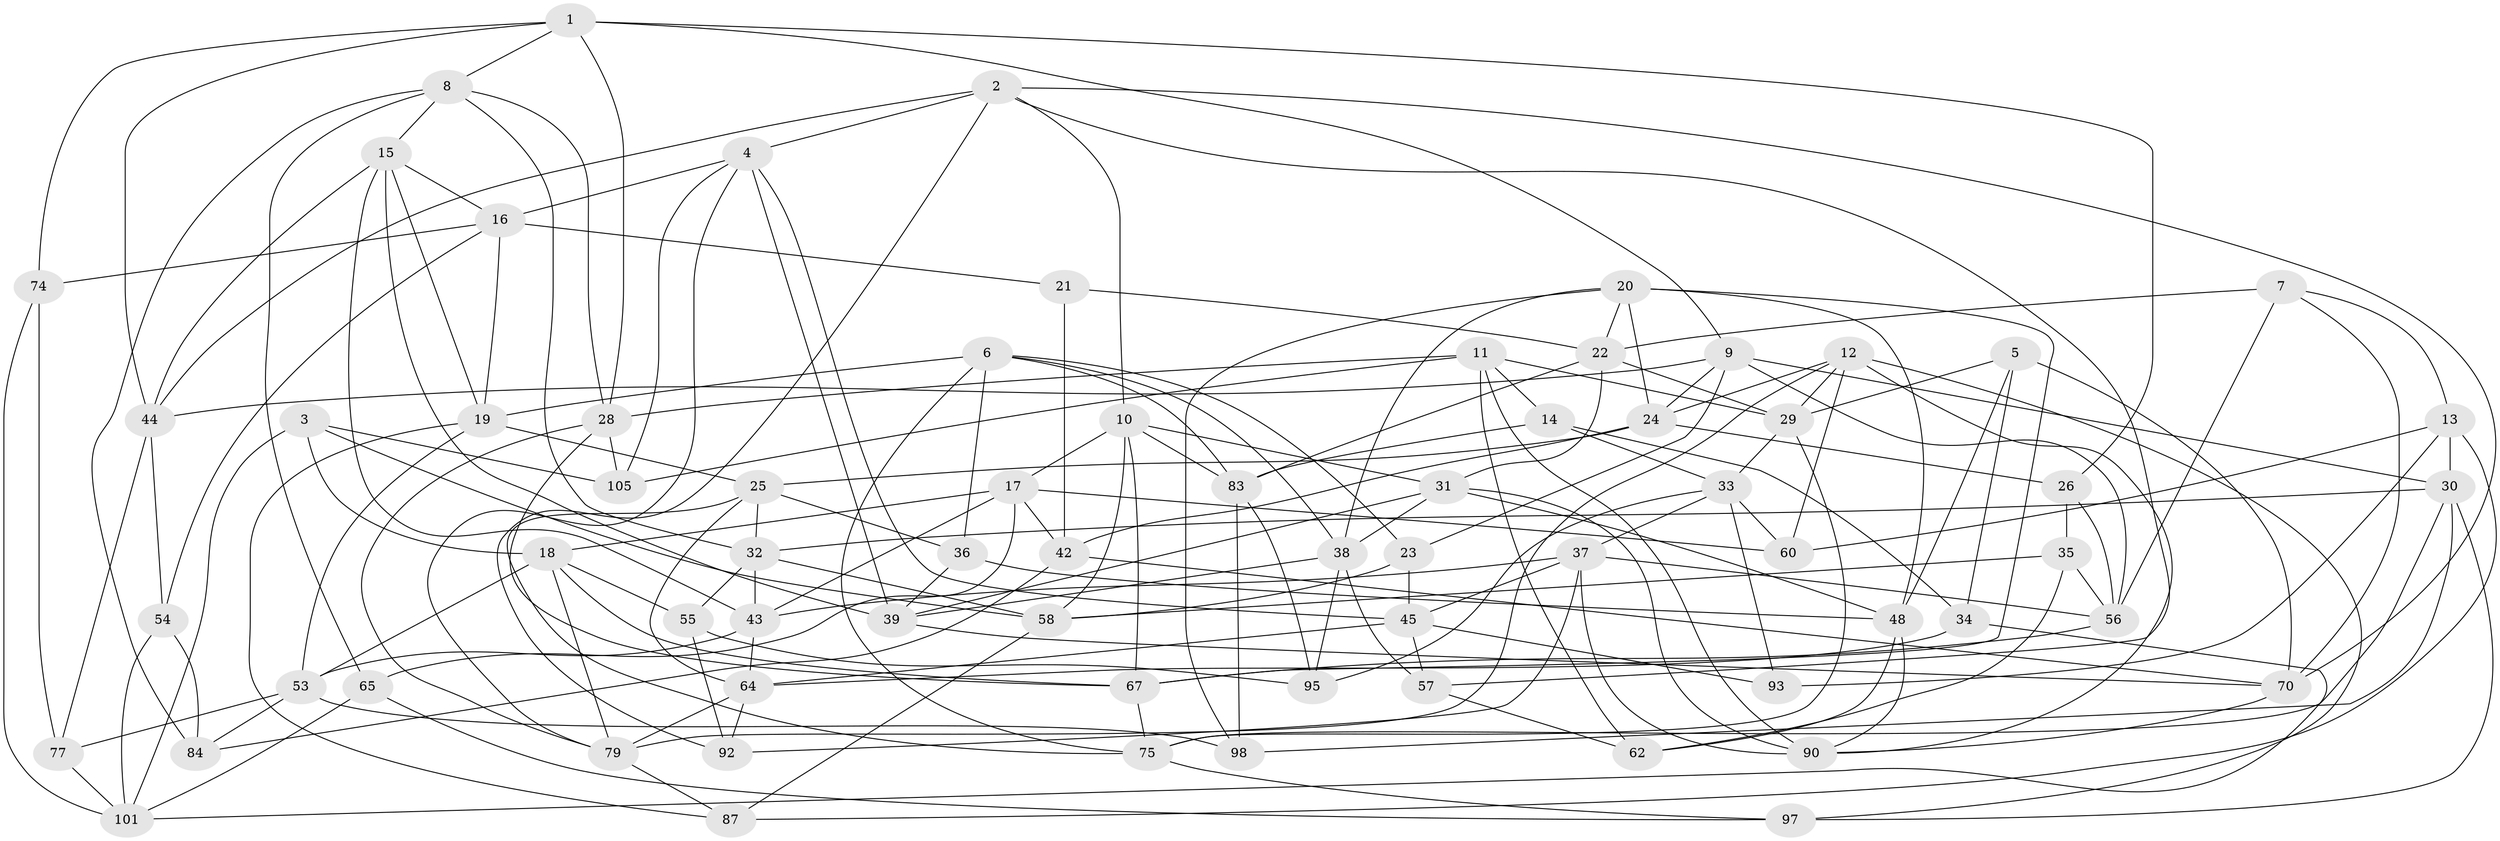 // original degree distribution, {4: 1.0}
// Generated by graph-tools (version 1.1) at 2025/42/03/06/25 10:42:22]
// undirected, 70 vertices, 182 edges
graph export_dot {
graph [start="1"]
  node [color=gray90,style=filled];
  1 [super="+47"];
  2 [super="+109"];
  3;
  4 [super="+99"];
  5;
  6 [super="+81"];
  7;
  8 [super="+111"];
  9 [super="+89"];
  10 [super="+82"];
  11 [super="+73"];
  12 [super="+27"];
  13 [super="+40"];
  14;
  15 [super="+106"];
  16 [super="+72"];
  17 [super="+63"];
  18 [super="+50"];
  19 [super="+41"];
  20 [super="+68"];
  21;
  22 [super="+113"];
  23;
  24 [super="+100"];
  25 [super="+110"];
  26;
  28 [super="+51"];
  29 [super="+61"];
  30 [super="+66"];
  31 [super="+91"];
  32 [super="+80"];
  33 [super="+52"];
  34;
  35;
  36;
  37 [super="+46"];
  38 [super="+96"];
  39 [super="+76"];
  42 [super="+78"];
  43 [super="+104"];
  44 [super="+86"];
  45 [super="+49"];
  48 [super="+69"];
  53 [super="+71"];
  54;
  55;
  56 [super="+59"];
  57;
  58 [super="+107"];
  60;
  62;
  64 [super="+88"];
  65;
  67 [super="+108"];
  70 [super="+94"];
  74;
  75 [super="+112"];
  77;
  79 [super="+102"];
  83 [super="+85"];
  84;
  87;
  90 [super="+103"];
  92;
  93;
  95;
  97;
  98;
  101 [super="+114"];
  105;
  1 -- 74;
  1 -- 28;
  1 -- 26;
  1 -- 44;
  1 -- 8;
  1 -- 9;
  2 -- 57;
  2 -- 44;
  2 -- 4;
  2 -- 92;
  2 -- 70;
  2 -- 10;
  3 -- 18;
  3 -- 105;
  3 -- 101;
  3 -- 58;
  4 -- 16;
  4 -- 105;
  4 -- 39;
  4 -- 45;
  4 -- 79;
  5 -- 48;
  5 -- 34;
  5 -- 70;
  5 -- 29;
  6 -- 36;
  6 -- 75;
  6 -- 19;
  6 -- 38;
  6 -- 23;
  6 -- 83;
  7 -- 56;
  7 -- 22;
  7 -- 70;
  7 -- 13;
  8 -- 84;
  8 -- 28;
  8 -- 15;
  8 -- 32;
  8 -- 65;
  9 -- 44;
  9 -- 30;
  9 -- 24;
  9 -- 23;
  9 -- 56;
  10 -- 67;
  10 -- 17;
  10 -- 58;
  10 -- 83;
  10 -- 31;
  11 -- 62;
  11 -- 28;
  11 -- 105;
  11 -- 90;
  11 -- 29;
  11 -- 14;
  12 -- 60;
  12 -- 24;
  12 -- 90;
  12 -- 97;
  12 -- 29;
  12 -- 79;
  13 -- 60;
  13 -- 93 [weight=2];
  13 -- 87;
  13 -- 30;
  14 -- 34;
  14 -- 83;
  14 -- 33;
  15 -- 43;
  15 -- 44;
  15 -- 39;
  15 -- 16;
  15 -- 19;
  16 -- 54;
  16 -- 74;
  16 -- 21;
  16 -- 19;
  17 -- 43;
  17 -- 60;
  17 -- 65;
  17 -- 42;
  17 -- 18;
  18 -- 55;
  18 -- 67;
  18 -- 79;
  18 -- 53;
  19 -- 53;
  19 -- 25;
  19 -- 87;
  20 -- 98;
  20 -- 67;
  20 -- 48;
  20 -- 38;
  20 -- 22;
  20 -- 24;
  21 -- 22;
  21 -- 42 [weight=2];
  22 -- 31;
  22 -- 83;
  22 -- 29;
  23 -- 58;
  23 -- 45;
  24 -- 25;
  24 -- 26;
  24 -- 42;
  25 -- 75;
  25 -- 36;
  25 -- 64;
  25 -- 32;
  26 -- 35;
  26 -- 56;
  28 -- 79;
  28 -- 105;
  28 -- 67;
  29 -- 33;
  29 -- 75;
  30 -- 75;
  30 -- 97;
  30 -- 98;
  30 -- 32;
  31 -- 48;
  31 -- 38;
  31 -- 39;
  31 -- 90;
  32 -- 58;
  32 -- 43;
  32 -- 55;
  33 -- 95;
  33 -- 93;
  33 -- 60;
  33 -- 37;
  34 -- 101;
  34 -- 64;
  35 -- 56;
  35 -- 62;
  35 -- 58;
  36 -- 39;
  36 -- 48;
  37 -- 43;
  37 -- 45;
  37 -- 92;
  37 -- 56;
  37 -- 90;
  38 -- 57;
  38 -- 95;
  38 -- 39;
  39 -- 70;
  42 -- 84;
  42 -- 70;
  43 -- 53;
  43 -- 64;
  44 -- 77;
  44 -- 54;
  45 -- 93;
  45 -- 64;
  45 -- 57;
  48 -- 90;
  48 -- 62;
  53 -- 98;
  53 -- 77;
  53 -- 84;
  54 -- 101;
  54 -- 84;
  55 -- 95;
  55 -- 92;
  56 -- 67;
  57 -- 62;
  58 -- 87;
  64 -- 79;
  64 -- 92;
  65 -- 97;
  65 -- 101;
  67 -- 75;
  70 -- 90;
  74 -- 77;
  74 -- 101;
  75 -- 97;
  77 -- 101;
  79 -- 87;
  83 -- 98;
  83 -- 95;
}
